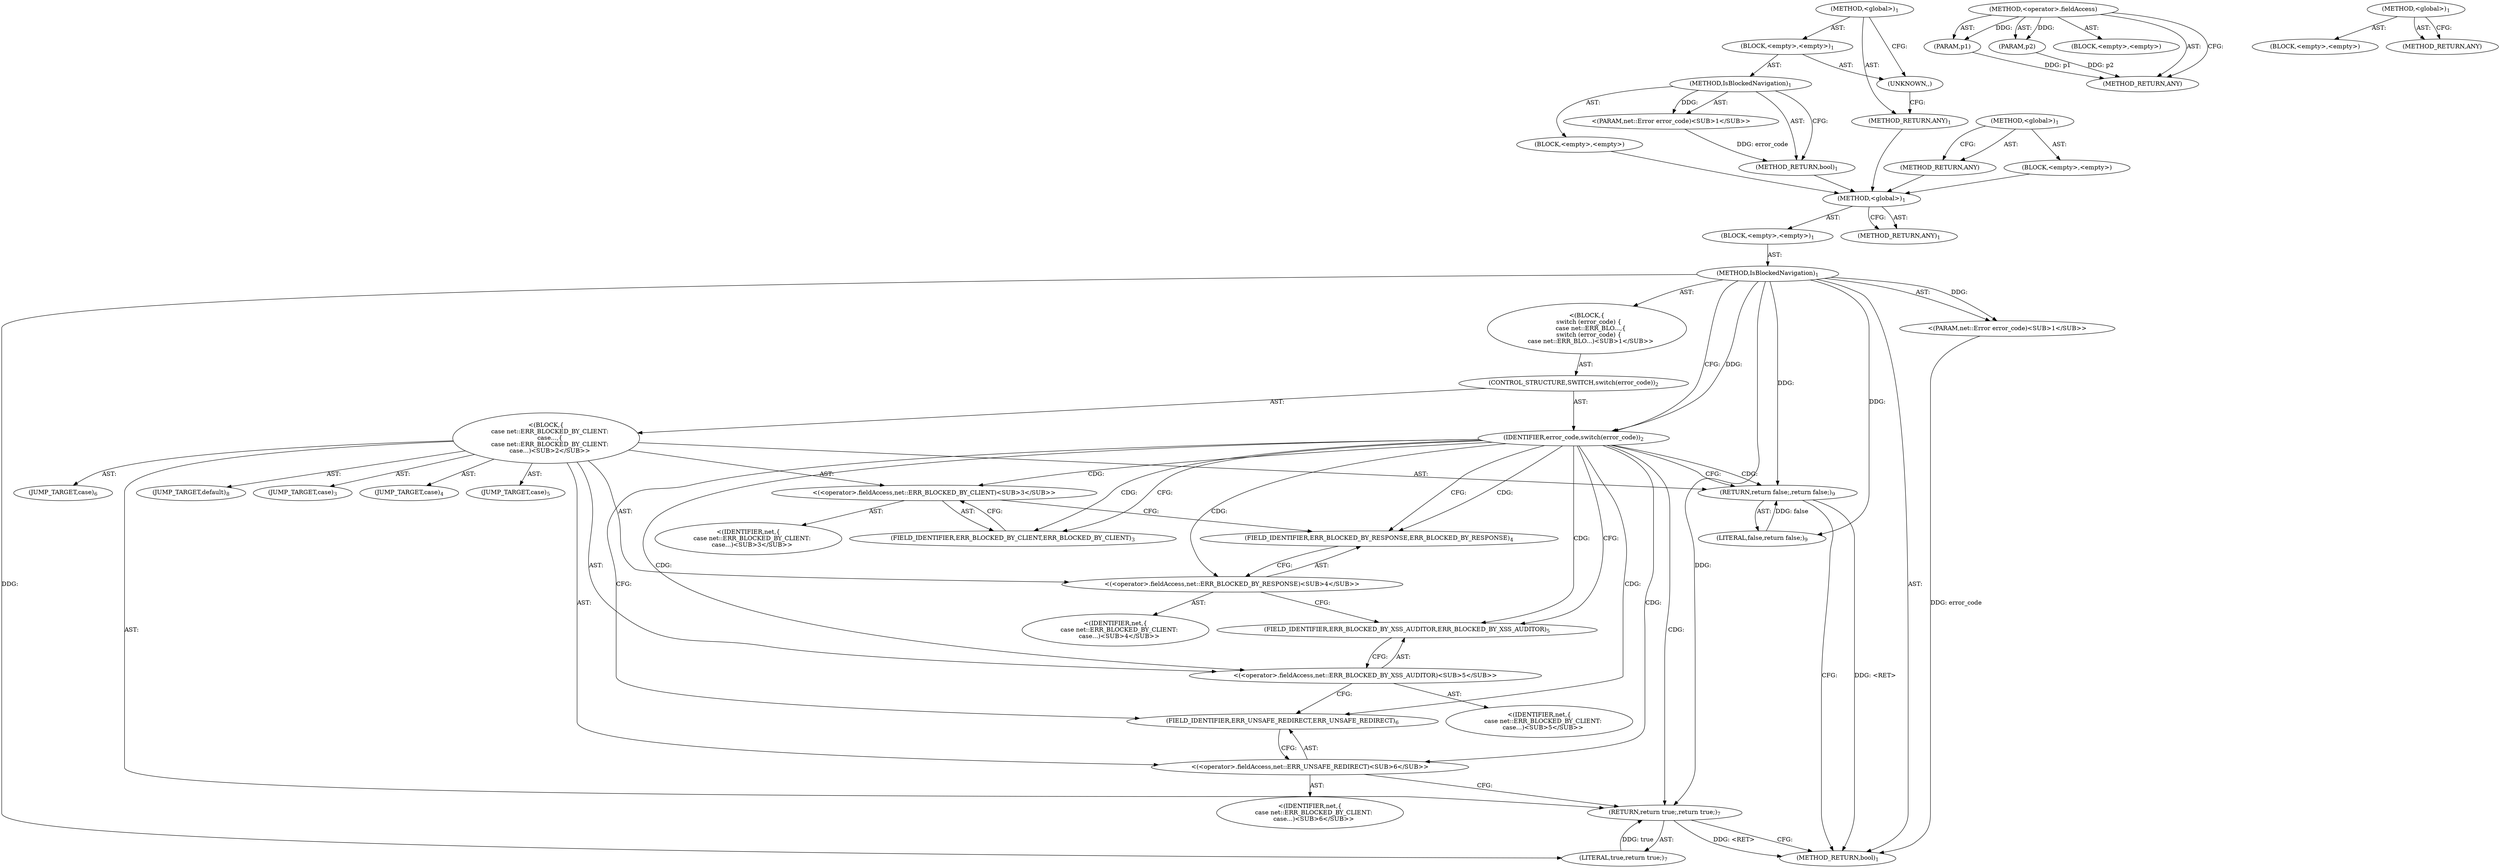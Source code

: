 digraph "&lt;global&gt;" {
vulnerable_6 [label=<(METHOD,&lt;global&gt;)<SUB>1</SUB>>];
vulnerable_7 [label=<(BLOCK,&lt;empty&gt;,&lt;empty&gt;)<SUB>1</SUB>>];
vulnerable_8 [label=<(METHOD,IsBlockedNavigation)<SUB>1</SUB>>];
vulnerable_9 [label="<(PARAM,net::Error error_code)<SUB>1</SUB>>"];
vulnerable_10 [label="<(BLOCK,{
  switch (error_code) {
    case net::ERR_BLO...,{
  switch (error_code) {
    case net::ERR_BLO...)<SUB>1</SUB>>"];
vulnerable_11 [label=<(CONTROL_STRUCTURE,SWITCH,switch(error_code))<SUB>2</SUB>>];
vulnerable_12 [label=<(IDENTIFIER,error_code,switch(error_code))<SUB>2</SUB>>];
vulnerable_13 [label="<(BLOCK,{
    case net::ERR_BLOCKED_BY_CLIENT:
    case...,{
    case net::ERR_BLOCKED_BY_CLIENT:
    case...)<SUB>2</SUB>>"];
vulnerable_14 [label=<(JUMP_TARGET,case)<SUB>3</SUB>>];
vulnerable_15 [label="<(&lt;operator&gt;.fieldAccess,net::ERR_BLOCKED_BY_CLIENT)<SUB>3</SUB>>"];
vulnerable_16 [label="<(IDENTIFIER,net,{
    case net::ERR_BLOCKED_BY_CLIENT:
    case...)<SUB>3</SUB>>"];
vulnerable_17 [label=<(FIELD_IDENTIFIER,ERR_BLOCKED_BY_CLIENT,ERR_BLOCKED_BY_CLIENT)<SUB>3</SUB>>];
vulnerable_18 [label=<(JUMP_TARGET,case)<SUB>4</SUB>>];
vulnerable_19 [label="<(&lt;operator&gt;.fieldAccess,net::ERR_BLOCKED_BY_RESPONSE)<SUB>4</SUB>>"];
vulnerable_20 [label="<(IDENTIFIER,net,{
    case net::ERR_BLOCKED_BY_CLIENT:
    case...)<SUB>4</SUB>>"];
vulnerable_21 [label=<(FIELD_IDENTIFIER,ERR_BLOCKED_BY_RESPONSE,ERR_BLOCKED_BY_RESPONSE)<SUB>4</SUB>>];
vulnerable_22 [label=<(JUMP_TARGET,case)<SUB>5</SUB>>];
vulnerable_23 [label="<(&lt;operator&gt;.fieldAccess,net::ERR_BLOCKED_BY_XSS_AUDITOR)<SUB>5</SUB>>"];
vulnerable_24 [label="<(IDENTIFIER,net,{
    case net::ERR_BLOCKED_BY_CLIENT:
    case...)<SUB>5</SUB>>"];
vulnerable_25 [label=<(FIELD_IDENTIFIER,ERR_BLOCKED_BY_XSS_AUDITOR,ERR_BLOCKED_BY_XSS_AUDITOR)<SUB>5</SUB>>];
vulnerable_26 [label=<(JUMP_TARGET,case)<SUB>6</SUB>>];
vulnerable_27 [label="<(&lt;operator&gt;.fieldAccess,net::ERR_UNSAFE_REDIRECT)<SUB>6</SUB>>"];
vulnerable_28 [label="<(IDENTIFIER,net,{
    case net::ERR_BLOCKED_BY_CLIENT:
    case...)<SUB>6</SUB>>"];
vulnerable_29 [label=<(FIELD_IDENTIFIER,ERR_UNSAFE_REDIRECT,ERR_UNSAFE_REDIRECT)<SUB>6</SUB>>];
vulnerable_30 [label=<(RETURN,return true;,return true;)<SUB>7</SUB>>];
vulnerable_31 [label=<(LITERAL,true,return true;)<SUB>7</SUB>>];
vulnerable_32 [label=<(JUMP_TARGET,default)<SUB>8</SUB>>];
vulnerable_33 [label=<(RETURN,return false;,return false;)<SUB>9</SUB>>];
vulnerable_34 [label=<(LITERAL,false,return false;)<SUB>9</SUB>>];
vulnerable_35 [label=<(METHOD_RETURN,bool)<SUB>1</SUB>>];
vulnerable_37 [label=<(METHOD_RETURN,ANY)<SUB>1</SUB>>];
vulnerable_54 [label=<(METHOD,&lt;operator&gt;.fieldAccess)>];
vulnerable_55 [label=<(PARAM,p1)>];
vulnerable_56 [label=<(PARAM,p2)>];
vulnerable_57 [label=<(BLOCK,&lt;empty&gt;,&lt;empty&gt;)>];
vulnerable_58 [label=<(METHOD_RETURN,ANY)>];
vulnerable_48 [label=<(METHOD,&lt;global&gt;)<SUB>1</SUB>>];
vulnerable_49 [label=<(BLOCK,&lt;empty&gt;,&lt;empty&gt;)>];
vulnerable_50 [label=<(METHOD_RETURN,ANY)>];
fixed_6 [label=<(METHOD,&lt;global&gt;)<SUB>1</SUB>>];
fixed_7 [label=<(BLOCK,&lt;empty&gt;,&lt;empty&gt;)<SUB>1</SUB>>];
fixed_8 [label=<(METHOD,IsBlockedNavigation)<SUB>1</SUB>>];
fixed_9 [label="<(PARAM,net::Error error_code)<SUB>1</SUB>>"];
fixed_10 [label=<(BLOCK,&lt;empty&gt;,&lt;empty&gt;)>];
fixed_11 [label=<(METHOD_RETURN,bool)<SUB>1</SUB>>];
fixed_13 [label=<(UNKNOWN,,)>];
fixed_14 [label=<(METHOD_RETURN,ANY)<SUB>1</SUB>>];
fixed_25 [label=<(METHOD,&lt;global&gt;)<SUB>1</SUB>>];
fixed_26 [label=<(BLOCK,&lt;empty&gt;,&lt;empty&gt;)>];
fixed_27 [label=<(METHOD_RETURN,ANY)>];
vulnerable_6 -> vulnerable_7  [key=0, label="AST: "];
vulnerable_6 -> vulnerable_37  [key=0, label="AST: "];
vulnerable_6 -> vulnerable_37  [key=1, label="CFG: "];
vulnerable_7 -> vulnerable_8  [key=0, label="AST: "];
vulnerable_8 -> vulnerable_9  [key=0, label="AST: "];
vulnerable_8 -> vulnerable_9  [key=1, label="DDG: "];
vulnerable_8 -> vulnerable_10  [key=0, label="AST: "];
vulnerable_8 -> vulnerable_35  [key=0, label="AST: "];
vulnerable_8 -> vulnerable_12  [key=0, label="CFG: "];
vulnerable_8 -> vulnerable_12  [key=1, label="DDG: "];
vulnerable_8 -> vulnerable_30  [key=0, label="DDG: "];
vulnerable_8 -> vulnerable_33  [key=0, label="DDG: "];
vulnerable_8 -> vulnerable_31  [key=0, label="DDG: "];
vulnerable_8 -> vulnerable_34  [key=0, label="DDG: "];
vulnerable_9 -> vulnerable_35  [key=0, label="DDG: error_code"];
vulnerable_10 -> vulnerable_11  [key=0, label="AST: "];
vulnerable_11 -> vulnerable_12  [key=0, label="AST: "];
vulnerable_11 -> vulnerable_13  [key=0, label="AST: "];
vulnerable_12 -> vulnerable_17  [key=0, label="CFG: "];
vulnerable_12 -> vulnerable_17  [key=1, label="CDG: "];
vulnerable_12 -> vulnerable_21  [key=0, label="CFG: "];
vulnerable_12 -> vulnerable_21  [key=1, label="CDG: "];
vulnerable_12 -> vulnerable_25  [key=0, label="CFG: "];
vulnerable_12 -> vulnerable_25  [key=1, label="CDG: "];
vulnerable_12 -> vulnerable_29  [key=0, label="CFG: "];
vulnerable_12 -> vulnerable_29  [key=1, label="CDG: "];
vulnerable_12 -> vulnerable_33  [key=0, label="CFG: "];
vulnerable_12 -> vulnerable_33  [key=1, label="CDG: "];
vulnerable_12 -> vulnerable_15  [key=0, label="CDG: "];
vulnerable_12 -> vulnerable_30  [key=0, label="CDG: "];
vulnerable_12 -> vulnerable_23  [key=0, label="CDG: "];
vulnerable_12 -> vulnerable_19  [key=0, label="CDG: "];
vulnerable_12 -> vulnerable_27  [key=0, label="CDG: "];
vulnerable_13 -> vulnerable_14  [key=0, label="AST: "];
vulnerable_13 -> vulnerable_15  [key=0, label="AST: "];
vulnerable_13 -> vulnerable_18  [key=0, label="AST: "];
vulnerable_13 -> vulnerable_19  [key=0, label="AST: "];
vulnerable_13 -> vulnerable_22  [key=0, label="AST: "];
vulnerable_13 -> vulnerable_23  [key=0, label="AST: "];
vulnerable_13 -> vulnerable_26  [key=0, label="AST: "];
vulnerable_13 -> vulnerable_27  [key=0, label="AST: "];
vulnerable_13 -> vulnerable_30  [key=0, label="AST: "];
vulnerable_13 -> vulnerable_32  [key=0, label="AST: "];
vulnerable_13 -> vulnerable_33  [key=0, label="AST: "];
vulnerable_15 -> vulnerable_16  [key=0, label="AST: "];
vulnerable_15 -> vulnerable_17  [key=0, label="AST: "];
vulnerable_15 -> vulnerable_21  [key=0, label="CFG: "];
vulnerable_17 -> vulnerable_15  [key=0, label="CFG: "];
vulnerable_19 -> vulnerable_20  [key=0, label="AST: "];
vulnerable_19 -> vulnerable_21  [key=0, label="AST: "];
vulnerable_19 -> vulnerable_25  [key=0, label="CFG: "];
vulnerable_21 -> vulnerable_19  [key=0, label="CFG: "];
vulnerable_23 -> vulnerable_24  [key=0, label="AST: "];
vulnerable_23 -> vulnerable_25  [key=0, label="AST: "];
vulnerable_23 -> vulnerable_29  [key=0, label="CFG: "];
vulnerable_25 -> vulnerable_23  [key=0, label="CFG: "];
vulnerable_27 -> vulnerable_28  [key=0, label="AST: "];
vulnerable_27 -> vulnerable_29  [key=0, label="AST: "];
vulnerable_27 -> vulnerable_30  [key=0, label="CFG: "];
vulnerable_29 -> vulnerable_27  [key=0, label="CFG: "];
vulnerable_30 -> vulnerable_31  [key=0, label="AST: "];
vulnerable_30 -> vulnerable_35  [key=0, label="CFG: "];
vulnerable_30 -> vulnerable_35  [key=1, label="DDG: &lt;RET&gt;"];
vulnerable_31 -> vulnerable_30  [key=0, label="DDG: true"];
vulnerable_33 -> vulnerable_34  [key=0, label="AST: "];
vulnerable_33 -> vulnerable_35  [key=0, label="CFG: "];
vulnerable_33 -> vulnerable_35  [key=1, label="DDG: &lt;RET&gt;"];
vulnerable_34 -> vulnerable_33  [key=0, label="DDG: false"];
vulnerable_54 -> vulnerable_55  [key=0, label="AST: "];
vulnerable_54 -> vulnerable_55  [key=1, label="DDG: "];
vulnerable_54 -> vulnerable_57  [key=0, label="AST: "];
vulnerable_54 -> vulnerable_56  [key=0, label="AST: "];
vulnerable_54 -> vulnerable_56  [key=1, label="DDG: "];
vulnerable_54 -> vulnerable_58  [key=0, label="AST: "];
vulnerable_54 -> vulnerable_58  [key=1, label="CFG: "];
vulnerable_55 -> vulnerable_58  [key=0, label="DDG: p1"];
vulnerable_56 -> vulnerable_58  [key=0, label="DDG: p2"];
vulnerable_48 -> vulnerable_49  [key=0, label="AST: "];
vulnerable_48 -> vulnerable_50  [key=0, label="AST: "];
vulnerable_48 -> vulnerable_50  [key=1, label="CFG: "];
fixed_6 -> fixed_7  [key=0, label="AST: "];
fixed_6 -> fixed_14  [key=0, label="AST: "];
fixed_6 -> fixed_13  [key=0, label="CFG: "];
fixed_7 -> fixed_8  [key=0, label="AST: "];
fixed_7 -> fixed_13  [key=0, label="AST: "];
fixed_8 -> fixed_9  [key=0, label="AST: "];
fixed_8 -> fixed_9  [key=1, label="DDG: "];
fixed_8 -> fixed_10  [key=0, label="AST: "];
fixed_8 -> fixed_11  [key=0, label="AST: "];
fixed_8 -> fixed_11  [key=1, label="CFG: "];
fixed_9 -> fixed_11  [key=0, label="DDG: error_code"];
fixed_10 -> vulnerable_6  [key=0];
fixed_11 -> vulnerable_6  [key=0];
fixed_13 -> fixed_14  [key=0, label="CFG: "];
fixed_14 -> vulnerable_6  [key=0];
fixed_25 -> fixed_26  [key=0, label="AST: "];
fixed_25 -> fixed_27  [key=0, label="AST: "];
fixed_25 -> fixed_27  [key=1, label="CFG: "];
fixed_26 -> vulnerable_6  [key=0];
fixed_27 -> vulnerable_6  [key=0];
}
